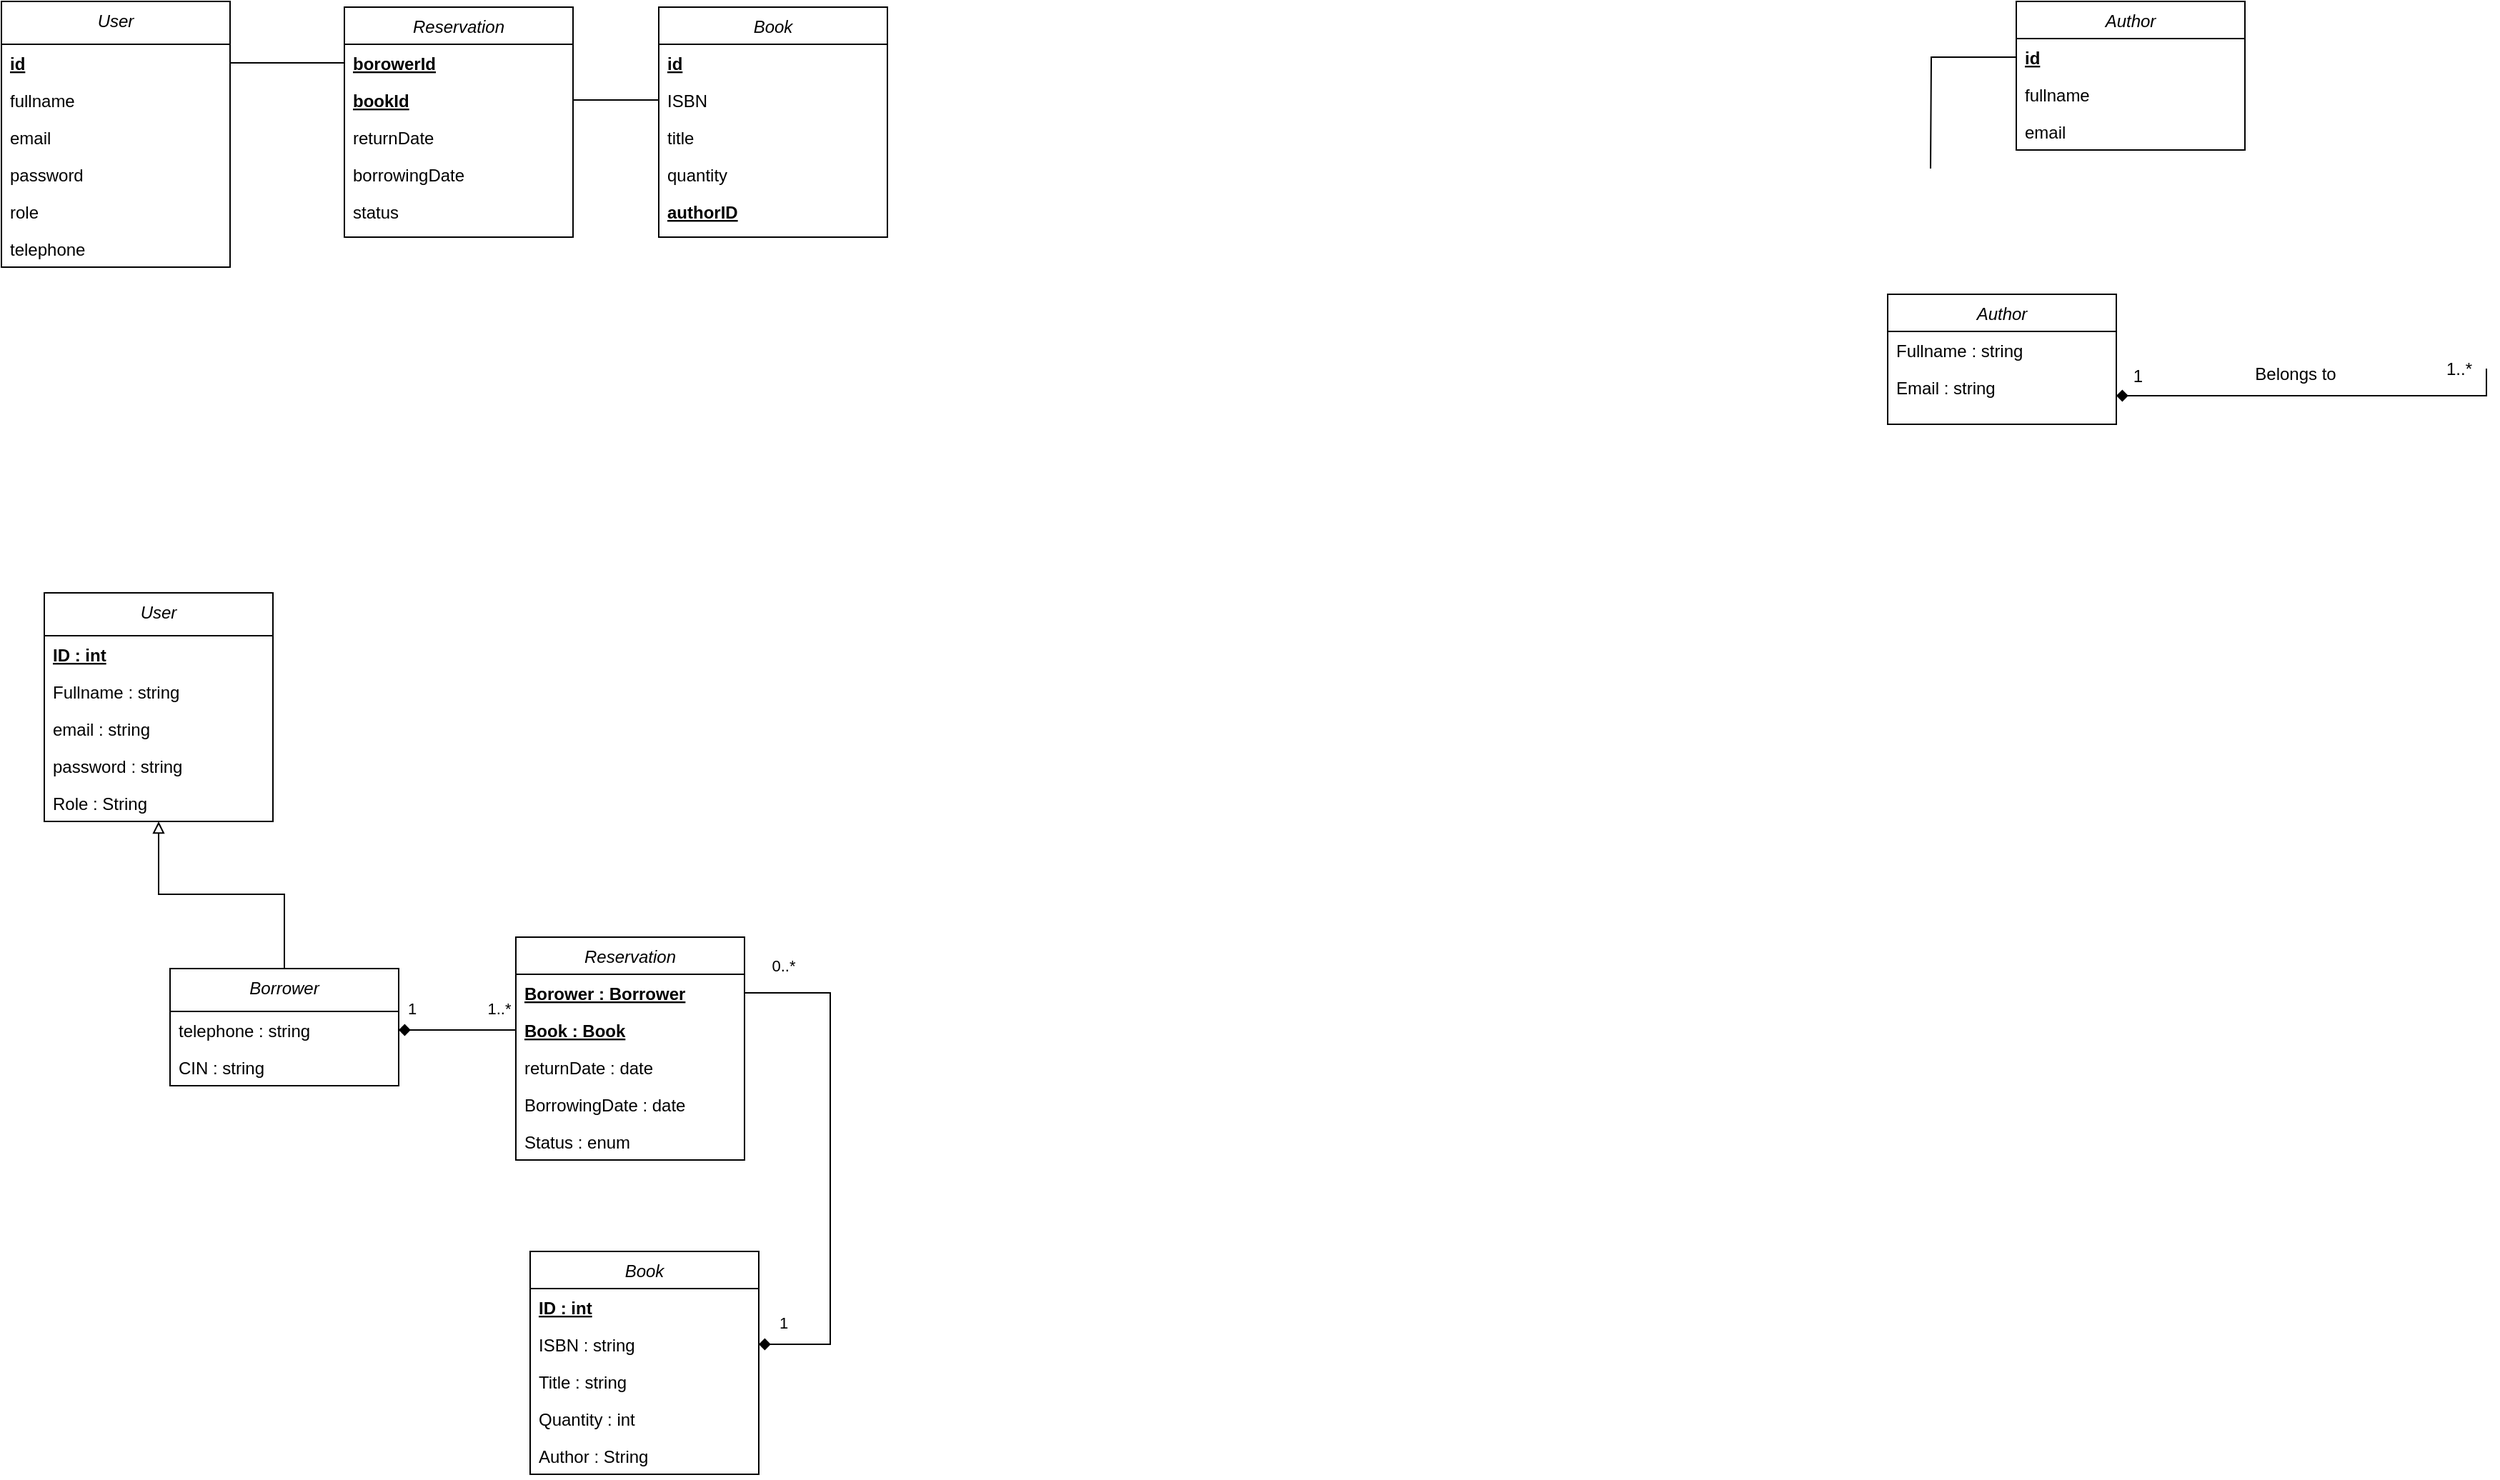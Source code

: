 <mxfile version="20.5.3" type="embed"><diagram id="C5RBs43oDa-KdzZeNtuy" name="Page-1"><mxGraphModel dx="652" dy="1722" grid="1" gridSize="10" guides="1" tooltips="1" connect="1" arrows="1" fold="1" page="1" pageScale="1" pageWidth="827" pageHeight="1169" math="0" shadow="0"><root><mxCell id="WIyWlLk6GJQsqaUBKTNV-0"/><mxCell id="WIyWlLk6GJQsqaUBKTNV-1" parent="WIyWlLk6GJQsqaUBKTNV-0"/><mxCell id="_cgA5g-ndNF7f5tPknVQ-10" style="edgeStyle=orthogonalEdgeStyle;rounded=0;orthogonalLoop=1;jettySize=auto;html=1;entryX=0.5;entryY=1;entryDx=0;entryDy=0;endArrow=block;endFill=0;" parent="WIyWlLk6GJQsqaUBKTNV-1" source="zkfFHV4jXpPFQw0GAbJ--0" target="_cgA5g-ndNF7f5tPknVQ-5" edge="1"><mxGeometry relative="1" as="geometry"><Array as="points"><mxPoint x="478" y="-220"/><mxPoint x="390" y="-220"/></Array></mxGeometry></mxCell><mxCell id="zkfFHV4jXpPFQw0GAbJ--0" value="Borrower" style="swimlane;fontStyle=2;align=center;verticalAlign=top;childLayout=stackLayout;horizontal=1;startSize=30;horizontalStack=0;resizeParent=1;resizeLast=0;collapsible=1;marginBottom=0;rounded=0;shadow=0;strokeWidth=1;" parent="WIyWlLk6GJQsqaUBKTNV-1" vertex="1"><mxGeometry x="398" y="-168" width="160" height="82" as="geometry"><mxRectangle x="230" y="140" width="160" height="26" as="alternateBounds"/></mxGeometry></mxCell><mxCell id="zkfFHV4jXpPFQw0GAbJ--2" value="telephone : string" style="text;align=left;verticalAlign=top;spacingLeft=4;spacingRight=4;overflow=hidden;rotatable=0;points=[[0,0.5],[1,0.5]];portConstraint=eastwest;rounded=0;shadow=0;html=0;" parent="zkfFHV4jXpPFQw0GAbJ--0" vertex="1"><mxGeometry y="30" width="160" height="26" as="geometry"/></mxCell><mxCell id="61" value="CIN : string" style="text;align=left;verticalAlign=top;spacingLeft=4;spacingRight=4;overflow=hidden;rotatable=0;points=[[0,0.5],[1,0.5]];portConstraint=eastwest;rounded=0;shadow=0;html=0;" parent="zkfFHV4jXpPFQw0GAbJ--0" vertex="1"><mxGeometry y="56" width="160" height="26" as="geometry"/></mxCell><mxCell id="zkfFHV4jXpPFQw0GAbJ--17" value="Book" style="swimlane;fontStyle=2;align=center;verticalAlign=top;childLayout=stackLayout;horizontal=1;startSize=26;horizontalStack=0;resizeParent=1;resizeLast=0;collapsible=1;marginBottom=0;rounded=0;shadow=0;strokeWidth=1;" parent="WIyWlLk6GJQsqaUBKTNV-1" vertex="1"><mxGeometry x="650" y="30" width="160" height="156" as="geometry"><mxRectangle x="550" y="140" width="160" height="26" as="alternateBounds"/></mxGeometry></mxCell><mxCell id="5SfUFCLzqgiOTqlyO_IK-121" value="ID : int" style="text;align=left;verticalAlign=top;spacingLeft=4;spacingRight=4;overflow=hidden;rotatable=0;points=[[0,0.5],[1,0.5]];portConstraint=eastwest;fontStyle=5" parent="zkfFHV4jXpPFQw0GAbJ--17" vertex="1"><mxGeometry y="26" width="160" height="26" as="geometry"/></mxCell><mxCell id="zkfFHV4jXpPFQw0GAbJ--18" value="ISBN : string" style="text;align=left;verticalAlign=top;spacingLeft=4;spacingRight=4;overflow=hidden;rotatable=0;points=[[0,0.5],[1,0.5]];portConstraint=eastwest;" parent="zkfFHV4jXpPFQw0GAbJ--17" vertex="1"><mxGeometry y="52" width="160" height="26" as="geometry"/></mxCell><mxCell id="zkfFHV4jXpPFQw0GAbJ--19" value="Title : string" style="text;align=left;verticalAlign=top;spacingLeft=4;spacingRight=4;overflow=hidden;rotatable=0;points=[[0,0.5],[1,0.5]];portConstraint=eastwest;rounded=0;shadow=0;html=0;" parent="zkfFHV4jXpPFQw0GAbJ--17" vertex="1"><mxGeometry y="78" width="160" height="26" as="geometry"/></mxCell><mxCell id="zkfFHV4jXpPFQw0GAbJ--20" value="Quantity : int" style="text;align=left;verticalAlign=top;spacingLeft=4;spacingRight=4;overflow=hidden;rotatable=0;points=[[0,0.5],[1,0.5]];portConstraint=eastwest;rounded=0;shadow=0;html=0;" parent="zkfFHV4jXpPFQw0GAbJ--17" vertex="1"><mxGeometry y="104" width="160" height="26" as="geometry"/></mxCell><mxCell id="62" value="Author : String" style="text;align=left;verticalAlign=top;spacingLeft=4;spacingRight=4;overflow=hidden;rotatable=0;points=[[0,0.5],[1,0.5]];portConstraint=eastwest;rounded=0;shadow=0;html=0;" parent="zkfFHV4jXpPFQw0GAbJ--17" vertex="1"><mxGeometry y="130" width="160" height="26" as="geometry"/></mxCell><mxCell id="5SfUFCLzqgiOTqlyO_IK-12" value="Author" style="swimlane;fontStyle=2;align=center;verticalAlign=top;childLayout=stackLayout;horizontal=1;startSize=26;horizontalStack=0;resizeParent=1;resizeLast=0;collapsible=1;marginBottom=0;rounded=0;shadow=0;strokeWidth=1;" parent="WIyWlLk6GJQsqaUBKTNV-1" vertex="1"><mxGeometry x="1600" y="-640" width="160" height="91" as="geometry"><mxRectangle x="550" y="140" width="160" height="26" as="alternateBounds"/></mxGeometry></mxCell><mxCell id="5SfUFCLzqgiOTqlyO_IK-58" value="Fullname : string" style="text;align=left;verticalAlign=top;spacingLeft=4;spacingRight=4;overflow=hidden;rotatable=0;points=[[0,0.5],[1,0.5]];portConstraint=eastwest;" parent="5SfUFCLzqgiOTqlyO_IK-12" vertex="1"><mxGeometry y="26" width="160" height="26" as="geometry"/></mxCell><mxCell id="5SfUFCLzqgiOTqlyO_IK-13" value="Email : string" style="text;align=left;verticalAlign=top;spacingLeft=4;spacingRight=4;overflow=hidden;rotatable=0;points=[[0,0.5],[1,0.5]];portConstraint=eastwest;" parent="5SfUFCLzqgiOTqlyO_IK-12" vertex="1"><mxGeometry y="52" width="160" height="26" as="geometry"/></mxCell><mxCell id="zkfFHV4jXpPFQw0GAbJ--26" value="" style="endArrow=diamond;shadow=0;strokeWidth=1;rounded=0;endFill=1;edgeStyle=elbowEdgeStyle;elbow=vertical;exitX=0;exitY=0.5;exitDx=0;exitDy=0;" parent="WIyWlLk6GJQsqaUBKTNV-1" target="5SfUFCLzqgiOTqlyO_IK-13" edge="1"><mxGeometry x="0.5" y="41" relative="1" as="geometry"><mxPoint x="2019" y="-588" as="sourcePoint"/><mxPoint x="1819" y="-591" as="targetPoint"/><mxPoint x="-40" y="32" as="offset"/><Array as="points"><mxPoint x="1909" y="-569"/></Array></mxGeometry></mxCell><mxCell id="zkfFHV4jXpPFQw0GAbJ--27" value="1..*" style="resizable=0;align=left;verticalAlign=bottom;labelBackgroundColor=none;fontSize=12;" parent="zkfFHV4jXpPFQw0GAbJ--26" connectable="0" vertex="1"><mxGeometry x="-1" relative="1" as="geometry"><mxPoint x="-30" y="9" as="offset"/></mxGeometry></mxCell><mxCell id="zkfFHV4jXpPFQw0GAbJ--28" value="1" style="resizable=0;align=right;verticalAlign=bottom;labelBackgroundColor=none;fontSize=12;" parent="zkfFHV4jXpPFQw0GAbJ--26" connectable="0" vertex="1"><mxGeometry x="1" relative="1" as="geometry"><mxPoint x="20" y="-5" as="offset"/></mxGeometry></mxCell><mxCell id="zkfFHV4jXpPFQw0GAbJ--29" value="Belongs to" style="text;html=1;resizable=0;points=[];;align=center;verticalAlign=middle;labelBackgroundColor=none;rounded=0;shadow=0;strokeWidth=1;fontSize=12;" parent="zkfFHV4jXpPFQw0GAbJ--26" vertex="1" connectable="0"><mxGeometry x="0.5" y="49" relative="1" as="geometry"><mxPoint x="55" y="-64" as="offset"/></mxGeometry></mxCell><mxCell id="5SfUFCLzqgiOTqlyO_IK-75" value="Book" style="swimlane;fontStyle=2;align=center;verticalAlign=top;childLayout=stackLayout;horizontal=1;startSize=26;horizontalStack=0;resizeParent=1;resizeLast=0;collapsible=1;marginBottom=0;rounded=0;shadow=0;strokeWidth=1;" parent="WIyWlLk6GJQsqaUBKTNV-1" vertex="1"><mxGeometry x="740" y="-841" width="160" height="161" as="geometry"><mxRectangle x="550" y="140" width="160" height="26" as="alternateBounds"/></mxGeometry></mxCell><mxCell id="5SfUFCLzqgiOTqlyO_IK-98" value="id" style="text;align=left;verticalAlign=top;spacingLeft=4;spacingRight=4;overflow=hidden;rotatable=0;points=[[0,0.5],[1,0.5]];portConstraint=eastwest;fontStyle=5" parent="5SfUFCLzqgiOTqlyO_IK-75" vertex="1"><mxGeometry y="26" width="160" height="26" as="geometry"/></mxCell><mxCell id="5SfUFCLzqgiOTqlyO_IK-76" value="ISBN" style="text;align=left;verticalAlign=top;spacingLeft=4;spacingRight=4;overflow=hidden;rotatable=0;points=[[0,0.5],[1,0.5]];portConstraint=eastwest;" parent="5SfUFCLzqgiOTqlyO_IK-75" vertex="1"><mxGeometry y="52" width="160" height="26" as="geometry"/></mxCell><mxCell id="5SfUFCLzqgiOTqlyO_IK-77" value="title" style="text;align=left;verticalAlign=top;spacingLeft=4;spacingRight=4;overflow=hidden;rotatable=0;points=[[0,0.5],[1,0.5]];portConstraint=eastwest;rounded=0;shadow=0;html=0;" parent="5SfUFCLzqgiOTqlyO_IK-75" vertex="1"><mxGeometry y="78" width="160" height="26" as="geometry"/></mxCell><mxCell id="5SfUFCLzqgiOTqlyO_IK-78" value="quantity" style="text;align=left;verticalAlign=top;spacingLeft=4;spacingRight=4;overflow=hidden;rotatable=0;points=[[0,0.5],[1,0.5]];portConstraint=eastwest;rounded=0;shadow=0;html=0;" parent="5SfUFCLzqgiOTqlyO_IK-75" vertex="1"><mxGeometry y="104" width="160" height="26" as="geometry"/></mxCell><mxCell id="5SfUFCLzqgiOTqlyO_IK-114" value="authorID" style="text;align=left;verticalAlign=top;spacingLeft=4;spacingRight=4;overflow=hidden;rotatable=0;points=[[0,0.5],[1,0.5]];portConstraint=eastwest;fontStyle=5" parent="5SfUFCLzqgiOTqlyO_IK-75" vertex="1"><mxGeometry y="130" width="160" height="26" as="geometry"/></mxCell><mxCell id="5SfUFCLzqgiOTqlyO_IK-86" value="Author" style="swimlane;fontStyle=2;align=center;verticalAlign=top;childLayout=stackLayout;horizontal=1;startSize=26;horizontalStack=0;resizeParent=1;resizeLast=0;collapsible=1;marginBottom=0;rounded=0;shadow=0;strokeWidth=1;" parent="WIyWlLk6GJQsqaUBKTNV-1" vertex="1"><mxGeometry x="1690" y="-845" width="160" height="104" as="geometry"><mxRectangle x="550" y="140" width="160" height="26" as="alternateBounds"/></mxGeometry></mxCell><mxCell id="5SfUFCLzqgiOTqlyO_IK-113" value="id" style="text;align=left;verticalAlign=top;spacingLeft=4;spacingRight=4;overflow=hidden;rotatable=0;points=[[0,0.5],[1,0.5]];portConstraint=eastwest;fontStyle=5" parent="5SfUFCLzqgiOTqlyO_IK-86" vertex="1"><mxGeometry y="26" width="160" height="26" as="geometry"/></mxCell><mxCell id="5SfUFCLzqgiOTqlyO_IK-87" value="fullname" style="text;align=left;verticalAlign=top;spacingLeft=4;spacingRight=4;overflow=hidden;rotatable=0;points=[[0,0.5],[1,0.5]];portConstraint=eastwest;" parent="5SfUFCLzqgiOTqlyO_IK-86" vertex="1"><mxGeometry y="52" width="160" height="26" as="geometry"/></mxCell><mxCell id="5SfUFCLzqgiOTqlyO_IK-88" value="email" style="text;align=left;verticalAlign=top;spacingLeft=4;spacingRight=4;overflow=hidden;rotatable=0;points=[[0,0.5],[1,0.5]];portConstraint=eastwest;" parent="5SfUFCLzqgiOTqlyO_IK-86" vertex="1"><mxGeometry y="78" width="160" height="26" as="geometry"/></mxCell><mxCell id="5SfUFCLzqgiOTqlyO_IK-101" value="Reservation" style="swimlane;fontStyle=2;align=center;verticalAlign=top;childLayout=stackLayout;horizontal=1;startSize=26;horizontalStack=0;resizeParent=1;resizeLast=0;collapsible=1;marginBottom=0;rounded=0;shadow=0;strokeWidth=1;" parent="WIyWlLk6GJQsqaUBKTNV-1" vertex="1"><mxGeometry x="520" y="-841" width="160" height="161" as="geometry"><mxRectangle x="550" y="140" width="160" height="26" as="alternateBounds"/></mxGeometry></mxCell><mxCell id="5SfUFCLzqgiOTqlyO_IK-103" value="borowerId" style="text;align=left;verticalAlign=top;spacingLeft=4;spacingRight=4;overflow=hidden;rotatable=0;points=[[0,0.5],[1,0.5]];portConstraint=eastwest;fontStyle=5" parent="5SfUFCLzqgiOTqlyO_IK-101" vertex="1"><mxGeometry y="26" width="160" height="26" as="geometry"/></mxCell><mxCell id="5SfUFCLzqgiOTqlyO_IK-104" value="bookId" style="text;align=left;verticalAlign=top;spacingLeft=4;spacingRight=4;overflow=hidden;rotatable=0;points=[[0,0.5],[1,0.5]];portConstraint=eastwest;rounded=0;shadow=0;html=0;fontStyle=5" parent="5SfUFCLzqgiOTqlyO_IK-101" vertex="1"><mxGeometry y="52" width="160" height="26" as="geometry"/></mxCell><mxCell id="5SfUFCLzqgiOTqlyO_IK-108" value="returnDate" style="text;align=left;verticalAlign=top;spacingLeft=4;spacingRight=4;overflow=hidden;rotatable=0;points=[[0,0.5],[1,0.5]];portConstraint=eastwest;rounded=0;shadow=0;html=0;" parent="5SfUFCLzqgiOTqlyO_IK-101" vertex="1"><mxGeometry y="78" width="160" height="26" as="geometry"/></mxCell><mxCell id="5SfUFCLzqgiOTqlyO_IK-107" value="borrowingDate" style="text;align=left;verticalAlign=top;spacingLeft=4;spacingRight=4;overflow=hidden;rotatable=0;points=[[0,0.5],[1,0.5]];portConstraint=eastwest;rounded=0;shadow=0;html=0;" parent="5SfUFCLzqgiOTqlyO_IK-101" vertex="1"><mxGeometry y="104" width="160" height="26" as="geometry"/></mxCell><mxCell id="5SfUFCLzqgiOTqlyO_IK-131" value="status" style="text;align=left;verticalAlign=top;spacingLeft=4;spacingRight=4;overflow=hidden;rotatable=0;points=[[0,0.5],[1,0.5]];portConstraint=eastwest;rounded=0;shadow=0;html=0;" parent="5SfUFCLzqgiOTqlyO_IK-101" vertex="1"><mxGeometry y="130" width="160" height="26" as="geometry"/></mxCell><mxCell id="5SfUFCLzqgiOTqlyO_IK-110" style="edgeStyle=orthogonalEdgeStyle;rounded=0;orthogonalLoop=1;jettySize=auto;html=1;exitX=1;exitY=0.5;exitDx=0;exitDy=0;entryX=0;entryY=0.5;entryDx=0;entryDy=0;endArrow=none;endFill=0;" parent="WIyWlLk6GJQsqaUBKTNV-1" source="5SfUFCLzqgiOTqlyO_IK-104" target="5SfUFCLzqgiOTqlyO_IK-76" edge="1"><mxGeometry relative="1" as="geometry"/></mxCell><mxCell id="5SfUFCLzqgiOTqlyO_IK-112" style="edgeStyle=orthogonalEdgeStyle;rounded=0;orthogonalLoop=1;jettySize=auto;html=1;exitX=0;exitY=0.5;exitDx=0;exitDy=0;endArrow=none;endFill=0;entryX=1;entryY=0.5;entryDx=0;entryDy=0;" parent="WIyWlLk6GJQsqaUBKTNV-1" source="5SfUFCLzqgiOTqlyO_IK-103" target="CCj9srDI1x2rnxm9dqW2-1" edge="1"><mxGeometry relative="1" as="geometry"><Array as="points"/><mxPoint x="450" y="-802.0" as="targetPoint"/></mxGeometry></mxCell><mxCell id="5SfUFCLzqgiOTqlyO_IK-115" style="edgeStyle=orthogonalEdgeStyle;rounded=0;orthogonalLoop=1;jettySize=auto;html=1;exitX=0;exitY=0.5;exitDx=0;exitDy=0;entryX=1;entryY=0.5;entryDx=0;entryDy=0;endArrow=none;endFill=0;" parent="WIyWlLk6GJQsqaUBKTNV-1" source="5SfUFCLzqgiOTqlyO_IK-113" edge="1"><mxGeometry relative="1" as="geometry"><mxPoint x="1630" y="-728" as="targetPoint"/></mxGeometry></mxCell><mxCell id="5SfUFCLzqgiOTqlyO_IK-116" value="Reservation" style="swimlane;fontStyle=2;align=center;verticalAlign=top;childLayout=stackLayout;horizontal=1;startSize=26;horizontalStack=0;resizeParent=1;resizeLast=0;collapsible=1;marginBottom=0;rounded=0;shadow=0;strokeWidth=1;" parent="WIyWlLk6GJQsqaUBKTNV-1" vertex="1"><mxGeometry x="640" y="-190" width="160" height="156" as="geometry"><mxRectangle x="550" y="140" width="160" height="26" as="alternateBounds"/></mxGeometry></mxCell><mxCell id="5SfUFCLzqgiOTqlyO_IK-117" value="Borower : Borrower" style="text;align=left;verticalAlign=top;spacingLeft=4;spacingRight=4;overflow=hidden;rotatable=0;points=[[0,0.5],[1,0.5]];portConstraint=eastwest;fontStyle=5" parent="5SfUFCLzqgiOTqlyO_IK-116" vertex="1"><mxGeometry y="26" width="160" height="26" as="geometry"/></mxCell><mxCell id="5SfUFCLzqgiOTqlyO_IK-118" value="Book : Book" style="text;align=left;verticalAlign=top;spacingLeft=4;spacingRight=4;overflow=hidden;rotatable=0;points=[[0,0.5],[1,0.5]];portConstraint=eastwest;rounded=0;shadow=0;html=0;fontStyle=5" parent="5SfUFCLzqgiOTqlyO_IK-116" vertex="1"><mxGeometry y="52" width="160" height="26" as="geometry"/></mxCell><mxCell id="5SfUFCLzqgiOTqlyO_IK-119" value="returnDate : date" style="text;align=left;verticalAlign=top;spacingLeft=4;spacingRight=4;overflow=hidden;rotatable=0;points=[[0,0.5],[1,0.5]];portConstraint=eastwest;rounded=0;shadow=0;html=0;" parent="5SfUFCLzqgiOTqlyO_IK-116" vertex="1"><mxGeometry y="78" width="160" height="26" as="geometry"/></mxCell><mxCell id="5SfUFCLzqgiOTqlyO_IK-120" value="BorrowingDate : date" style="text;align=left;verticalAlign=top;spacingLeft=4;spacingRight=4;overflow=hidden;rotatable=0;points=[[0,0.5],[1,0.5]];portConstraint=eastwest;rounded=0;shadow=0;html=0;" parent="5SfUFCLzqgiOTqlyO_IK-116" vertex="1"><mxGeometry y="104" width="160" height="26" as="geometry"/></mxCell><mxCell id="5SfUFCLzqgiOTqlyO_IK-124" value="Status : enum" style="text;align=left;verticalAlign=top;spacingLeft=4;spacingRight=4;overflow=hidden;rotatable=0;points=[[0,0.5],[1,0.5]];portConstraint=eastwest;rounded=0;shadow=0;html=0;" parent="5SfUFCLzqgiOTqlyO_IK-116" vertex="1"><mxGeometry y="130" width="160" height="26" as="geometry"/></mxCell><mxCell id="5SfUFCLzqgiOTqlyO_IK-125" style="edgeStyle=orthogonalEdgeStyle;rounded=0;orthogonalLoop=1;jettySize=auto;html=1;endArrow=diamond;endFill=1;exitX=0;exitY=0.5;exitDx=0;exitDy=0;" parent="WIyWlLk6GJQsqaUBKTNV-1" source="5SfUFCLzqgiOTqlyO_IK-118" target="zkfFHV4jXpPFQw0GAbJ--2" edge="1"><mxGeometry relative="1" as="geometry"><mxPoint x="510" y="91" as="sourcePoint"/><mxPoint x="560.16" y="-125.654" as="targetPoint"/><Array as="points"/></mxGeometry></mxCell><mxCell id="5SfUFCLzqgiOTqlyO_IK-127" value="1..*" style="edgeLabel;html=1;align=center;verticalAlign=middle;resizable=0;points=[];" parent="5SfUFCLzqgiOTqlyO_IK-125" vertex="1" connectable="0"><mxGeometry x="-0.859" y="-1" relative="1" as="geometry"><mxPoint x="-6" y="-14" as="offset"/></mxGeometry></mxCell><mxCell id="5SfUFCLzqgiOTqlyO_IK-128" value="1" style="edgeLabel;html=1;align=center;verticalAlign=middle;resizable=0;points=[];" parent="5SfUFCLzqgiOTqlyO_IK-125" vertex="1" connectable="0"><mxGeometry x="0.793" y="2" relative="1" as="geometry"><mxPoint y="-17" as="offset"/></mxGeometry></mxCell><mxCell id="_cgA5g-ndNF7f5tPknVQ-5" value="User" style="swimlane;fontStyle=2;align=center;verticalAlign=top;childLayout=stackLayout;horizontal=1;startSize=30;horizontalStack=0;resizeParent=1;resizeLast=0;collapsible=1;marginBottom=0;rounded=0;shadow=0;strokeWidth=1;" parent="WIyWlLk6GJQsqaUBKTNV-1" vertex="1"><mxGeometry x="310" y="-431" width="160" height="160" as="geometry"><mxRectangle x="230" y="140" width="160" height="26" as="alternateBounds"/></mxGeometry></mxCell><mxCell id="_cgA5g-ndNF7f5tPknVQ-6" value="ID : int" style="text;align=left;verticalAlign=top;spacingLeft=4;spacingRight=4;overflow=hidden;rotatable=0;points=[[0,0.5],[1,0.5]];portConstraint=eastwest;fontStyle=5" parent="_cgA5g-ndNF7f5tPknVQ-5" vertex="1"><mxGeometry y="30" width="160" height="26" as="geometry"/></mxCell><mxCell id="CCj9srDI1x2rnxm9dqW2-4" value="Fullname : string" style="text;align=left;verticalAlign=top;spacingLeft=4;spacingRight=4;overflow=hidden;rotatable=0;points=[[0,0.5],[1,0.5]];portConstraint=eastwest;" parent="_cgA5g-ndNF7f5tPknVQ-5" vertex="1"><mxGeometry y="56" width="160" height="26" as="geometry"/></mxCell><mxCell id="CCj9srDI1x2rnxm9dqW2-7" value="email : string" style="text;align=left;verticalAlign=top;spacingLeft=4;spacingRight=4;overflow=hidden;rotatable=0;points=[[0,0.5],[1,0.5]];portConstraint=eastwest;" parent="_cgA5g-ndNF7f5tPknVQ-5" vertex="1"><mxGeometry y="82" width="160" height="26" as="geometry"/></mxCell><mxCell id="CCj9srDI1x2rnxm9dqW2-8" value="password : string" style="text;align=left;verticalAlign=top;spacingLeft=4;spacingRight=4;overflow=hidden;rotatable=0;points=[[0,0.5],[1,0.5]];portConstraint=eastwest;" parent="_cgA5g-ndNF7f5tPknVQ-5" vertex="1"><mxGeometry y="108" width="160" height="26" as="geometry"/></mxCell><mxCell id="_cgA5g-ndNF7f5tPknVQ-7" value="Role : String" style="text;align=left;verticalAlign=top;spacingLeft=4;spacingRight=4;overflow=hidden;rotatable=0;points=[[0,0.5],[1,0.5]];portConstraint=eastwest;" parent="_cgA5g-ndNF7f5tPknVQ-5" vertex="1"><mxGeometry y="134" width="160" height="26" as="geometry"/></mxCell><mxCell id="CCj9srDI1x2rnxm9dqW2-0" value="User" style="swimlane;fontStyle=2;align=center;verticalAlign=top;childLayout=stackLayout;horizontal=1;startSize=30;horizontalStack=0;resizeParent=1;resizeLast=0;collapsible=1;marginBottom=0;rounded=0;shadow=0;strokeWidth=1;" parent="WIyWlLk6GJQsqaUBKTNV-1" vertex="1"><mxGeometry x="280" y="-845" width="160" height="186" as="geometry"><mxRectangle x="230" y="140" width="160" height="26" as="alternateBounds"/></mxGeometry></mxCell><mxCell id="CCj9srDI1x2rnxm9dqW2-1" value="id" style="text;align=left;verticalAlign=top;spacingLeft=4;spacingRight=4;overflow=hidden;rotatable=0;points=[[0,0.5],[1,0.5]];portConstraint=eastwest;fontStyle=5" parent="CCj9srDI1x2rnxm9dqW2-0" vertex="1"><mxGeometry y="30" width="160" height="26" as="geometry"/></mxCell><mxCell id="CCj9srDI1x2rnxm9dqW2-3" value="fullname" style="text;align=left;verticalAlign=top;spacingLeft=4;spacingRight=4;overflow=hidden;rotatable=0;points=[[0,0.5],[1,0.5]];portConstraint=eastwest;" parent="CCj9srDI1x2rnxm9dqW2-0" vertex="1"><mxGeometry y="56" width="160" height="26" as="geometry"/></mxCell><mxCell id="CCj9srDI1x2rnxm9dqW2-5" value="email&#10;" style="text;align=left;verticalAlign=top;spacingLeft=4;spacingRight=4;overflow=hidden;rotatable=0;points=[[0,0.5],[1,0.5]];portConstraint=eastwest;" parent="CCj9srDI1x2rnxm9dqW2-0" vertex="1"><mxGeometry y="82" width="160" height="26" as="geometry"/></mxCell><mxCell id="CCj9srDI1x2rnxm9dqW2-6" value="password" style="text;align=left;verticalAlign=top;spacingLeft=4;spacingRight=4;overflow=hidden;rotatable=0;points=[[0,0.5],[1,0.5]];portConstraint=eastwest;" parent="CCj9srDI1x2rnxm9dqW2-0" vertex="1"><mxGeometry y="108" width="160" height="26" as="geometry"/></mxCell><mxCell id="CCj9srDI1x2rnxm9dqW2-2" value="role" style="text;align=left;verticalAlign=top;spacingLeft=4;spacingRight=4;overflow=hidden;rotatable=0;points=[[0,0.5],[1,0.5]];portConstraint=eastwest;" parent="CCj9srDI1x2rnxm9dqW2-0" vertex="1"><mxGeometry y="134" width="160" height="26" as="geometry"/></mxCell><mxCell id="5SfUFCLzqgiOTqlyO_IK-63" value="telephone" style="text;align=left;verticalAlign=top;spacingLeft=4;spacingRight=4;overflow=hidden;rotatable=0;points=[[0,0.5],[1,0.5]];portConstraint=eastwest;rounded=0;shadow=0;html=0;" parent="CCj9srDI1x2rnxm9dqW2-0" vertex="1"><mxGeometry y="160" width="160" height="26" as="geometry"/></mxCell><mxCell id="5SfUFCLzqgiOTqlyO_IK-41" style="edgeStyle=orthogonalEdgeStyle;rounded=0;orthogonalLoop=1;jettySize=auto;html=1;exitX=1;exitY=0.5;exitDx=0;exitDy=0;entryX=1;entryY=0.5;entryDx=0;entryDy=0;endArrow=diamond;endFill=1;" parent="WIyWlLk6GJQsqaUBKTNV-1" source="5SfUFCLzqgiOTqlyO_IK-117" target="zkfFHV4jXpPFQw0GAbJ--18" edge="1"><mxGeometry relative="1" as="geometry"><Array as="points"><mxPoint x="860" y="-151"/><mxPoint x="860" y="95"/></Array><mxPoint x="574" y="-6" as="sourcePoint"/></mxGeometry></mxCell><mxCell id="5SfUFCLzqgiOTqlyO_IK-44" value="1" style="edgeLabel;html=1;align=center;verticalAlign=middle;resizable=0;points=[];" parent="5SfUFCLzqgiOTqlyO_IK-41" vertex="1" connectable="0"><mxGeometry x="-0.859" y="-1" relative="1" as="geometry"><mxPoint x="2" y="230" as="offset"/></mxGeometry></mxCell><mxCell id="5SfUFCLzqgiOTqlyO_IK-47" value="0..*" style="edgeLabel;html=1;align=center;verticalAlign=middle;resizable=0;points=[];" parent="5SfUFCLzqgiOTqlyO_IK-41" vertex="1" connectable="0"><mxGeometry x="0.793" y="2" relative="1" as="geometry"><mxPoint x="-20" y="-267" as="offset"/></mxGeometry></mxCell></root></mxGraphModel></diagram></mxfile>